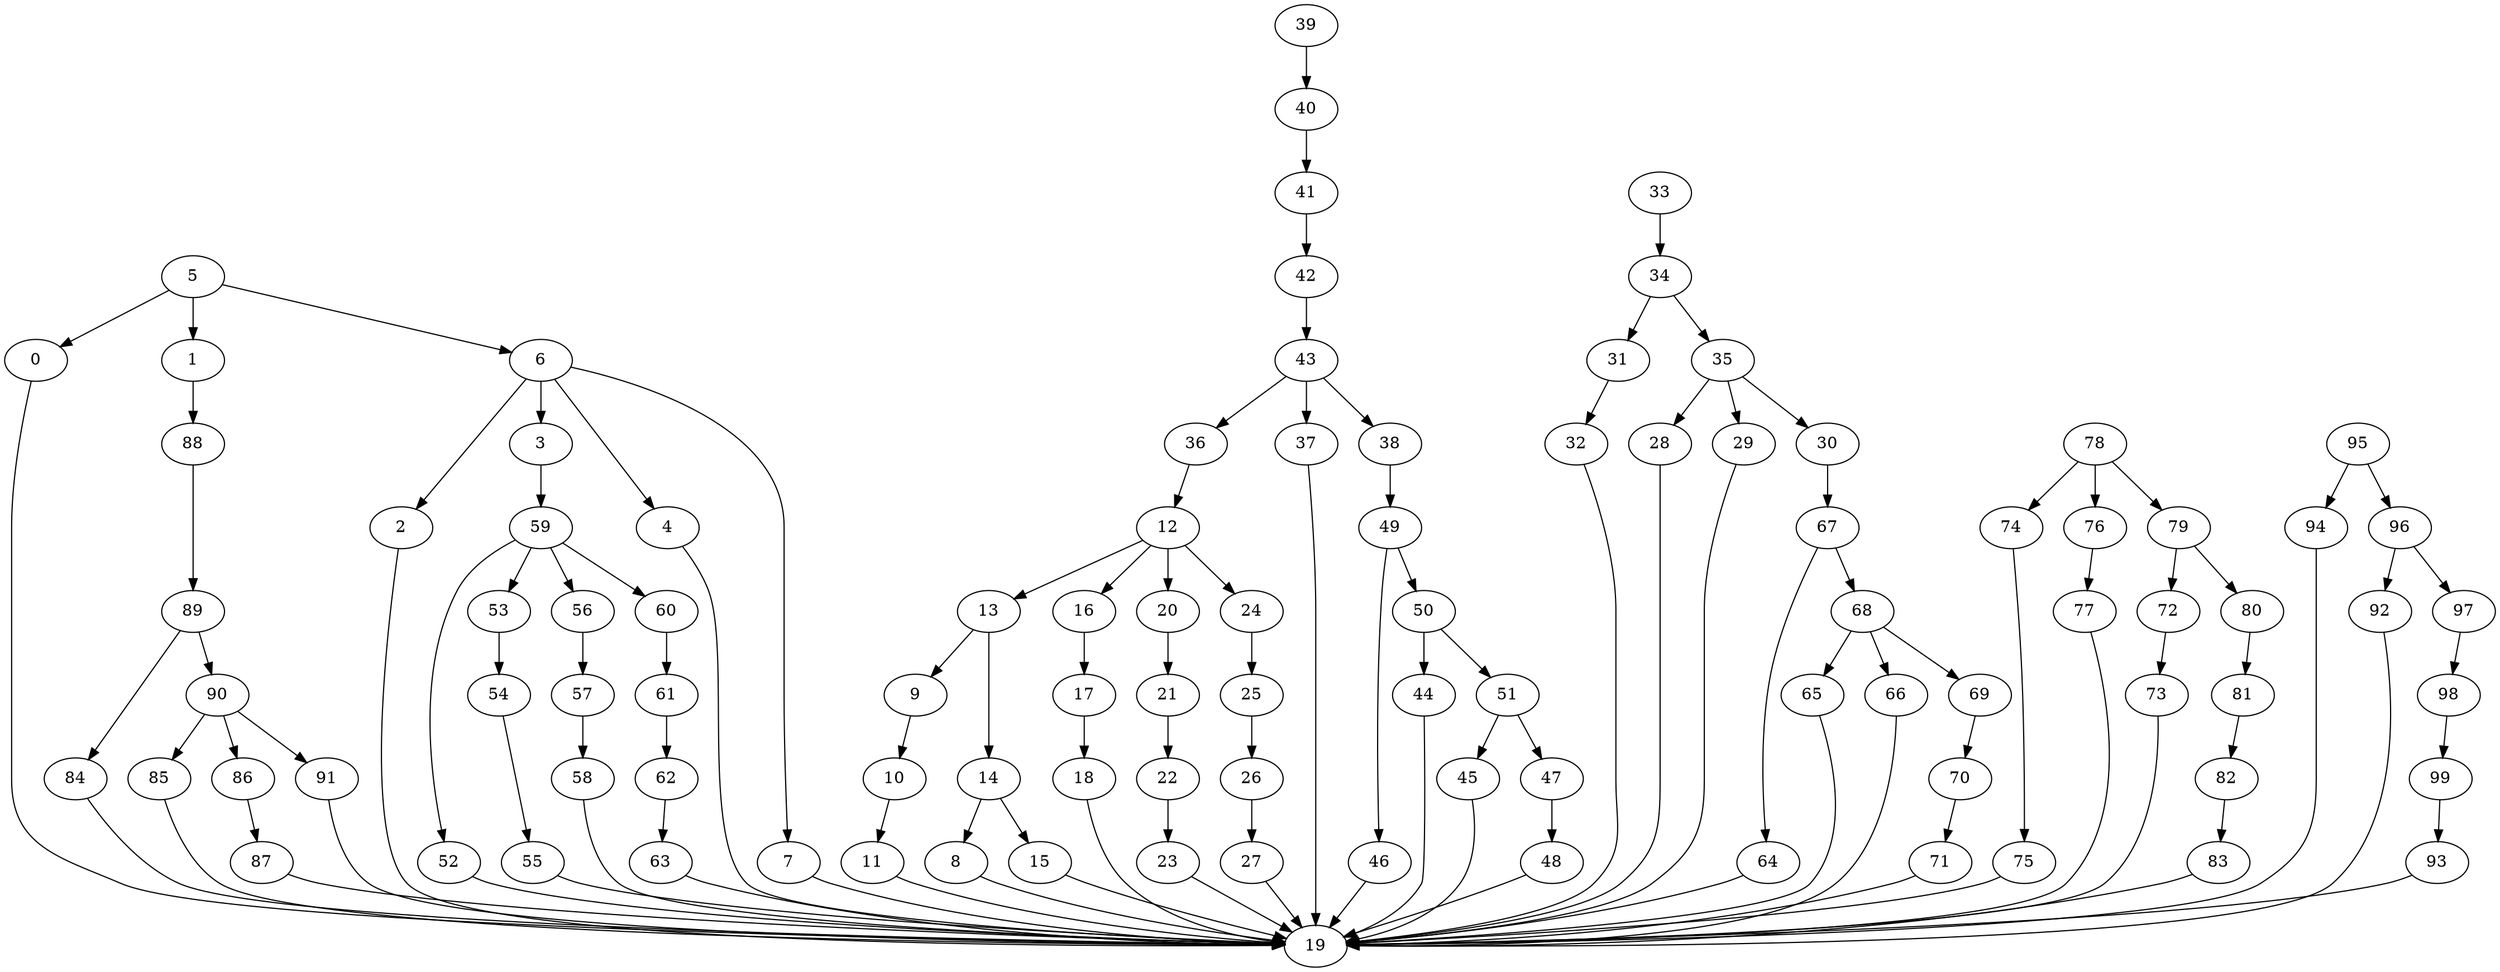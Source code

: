 strict digraph  {
0 [exec=160];
1 [exec=150];
2 [exec=180];
3 [exec=145];
4 [exec=189];
5 [exec=163];
6 [exec=178];
7 [exec=118];
8 [exec=193];
9 [exec=95];
10 [exec=110];
11 [exec=109];
12 [exec=56];
13 [exec=95];
14 [exec=133];
15 [exec=94];
16 [exec=84];
17 [exec=180];
18 [exec=180];
19 [exec=142];
20 [exec=181];
21 [exec=193];
22 [exec=96];
23 [exec=164];
24 [exec=156];
25 [exec=184];
26 [exec=143];
27 [exec=140];
28 [exec=177];
29 [exec=178];
30 [exec=181];
31 [exec=140];
32 [exec=166];
33 [exec=168];
34 [exec=139];
35 [exec=195];
36 [exec=92];
37 [exec=118];
38 [exec=172];
39 [exec=129];
40 [exec=127];
41 [exec=179];
42 [exec=193];
43 [exec=182];
44 [exec=69];
45 [exec=137];
46 [exec=52];
47 [exec=98];
48 [exec=77];
49 [exec=65];
50 [exec=197];
51 [exec=62];
52 [exec=112];
53 [exec=103];
54 [exec=65];
55 [exec=158];
56 [exec=58];
57 [exec=64];
58 [exec=142];
59 [exec=142];
60 [exec=94];
61 [exec=113];
62 [exec=56];
63 [exec=71];
64 [exec=115];
65 [exec=82];
66 [exec=90];
67 [exec=97];
68 [exec=183];
69 [exec=50];
70 [exec=148];
71 [exec=200];
72 [exec=78];
73 [exec=123];
74 [exec=136];
75 [exec=175];
76 [exec=57];
77 [exec=128];
78 [exec=164];
79 [exec=191];
80 [exec=61];
81 [exec=117];
82 [exec=152];
83 [exec=89];
84 [exec=164];
85 [exec=82];
86 [exec=182];
87 [exec=199];
88 [exec=150];
89 [exec=174];
90 [exec=181];
91 [exec=133];
92 [exec=64];
93 [exec=114];
94 [exec=58];
95 [exec=83];
96 [exec=91];
97 [exec=93];
98 [exec=74];
99 [exec=166];
0 -> 19  [comm=13];
1 -> 88  [comm=8];
2 -> 19  [comm=8];
3 -> 59  [comm=7];
4 -> 19  [comm=15];
5 -> 6  [comm=17];
5 -> 0  [comm=11];
5 -> 1  [comm=8];
6 -> 7  [comm=5];
6 -> 2  [comm=20];
6 -> 3  [comm=6];
6 -> 4  [comm=20];
7 -> 19  [comm=14];
8 -> 19  [comm=16];
9 -> 10  [comm=19];
10 -> 11  [comm=9];
11 -> 19  [comm=16];
12 -> 13  [comm=13];
12 -> 16  [comm=20];
12 -> 20  [comm=20];
12 -> 24  [comm=18];
13 -> 14  [comm=20];
13 -> 9  [comm=14];
14 -> 15  [comm=17];
14 -> 8  [comm=12];
15 -> 19  [comm=10];
16 -> 17  [comm=20];
17 -> 18  [comm=13];
18 -> 19  [comm=18];
20 -> 21  [comm=7];
21 -> 22  [comm=8];
22 -> 23  [comm=7];
23 -> 19  [comm=16];
24 -> 25  [comm=10];
25 -> 26  [comm=9];
26 -> 27  [comm=18];
27 -> 19  [comm=7];
28 -> 19  [comm=7];
29 -> 19  [comm=6];
30 -> 67  [comm=9];
31 -> 32  [comm=14];
32 -> 19  [comm=17];
33 -> 34  [comm=12];
34 -> 35  [comm=15];
34 -> 31  [comm=19];
35 -> 28  [comm=10];
35 -> 29  [comm=14];
35 -> 30  [comm=8];
36 -> 12  [comm=9];
37 -> 19  [comm=18];
38 -> 49  [comm=8];
39 -> 40  [comm=15];
40 -> 41  [comm=12];
41 -> 42  [comm=13];
42 -> 43  [comm=10];
43 -> 36  [comm=10];
43 -> 37  [comm=19];
43 -> 38  [comm=12];
44 -> 19  [comm=17];
45 -> 19  [comm=16];
46 -> 19  [comm=9];
47 -> 48  [comm=19];
48 -> 19  [comm=19];
49 -> 50  [comm=5];
49 -> 46  [comm=17];
50 -> 51  [comm=10];
50 -> 44  [comm=17];
51 -> 45  [comm=6];
51 -> 47  [comm=20];
52 -> 19  [comm=13];
53 -> 54  [comm=17];
54 -> 55  [comm=13];
55 -> 19  [comm=18];
56 -> 57  [comm=20];
57 -> 58  [comm=16];
58 -> 19  [comm=15];
59 -> 60  [comm=7];
59 -> 52  [comm=12];
59 -> 53  [comm=11];
59 -> 56  [comm=17];
60 -> 61  [comm=17];
61 -> 62  [comm=5];
62 -> 63  [comm=15];
63 -> 19  [comm=19];
64 -> 19  [comm=19];
65 -> 19  [comm=10];
66 -> 19  [comm=8];
67 -> 68  [comm=5];
67 -> 64  [comm=17];
68 -> 69  [comm=11];
68 -> 65  [comm=17];
68 -> 66  [comm=11];
69 -> 70  [comm=8];
70 -> 71  [comm=17];
71 -> 19  [comm=11];
72 -> 73  [comm=13];
73 -> 19  [comm=11];
74 -> 75  [comm=20];
75 -> 19  [comm=9];
76 -> 77  [comm=5];
77 -> 19  [comm=18];
78 -> 79  [comm=20];
78 -> 74  [comm=13];
78 -> 76  [comm=10];
79 -> 80  [comm=19];
79 -> 72  [comm=11];
80 -> 81  [comm=7];
81 -> 82  [comm=16];
82 -> 83  [comm=5];
83 -> 19  [comm=20];
84 -> 19  [comm=7];
85 -> 19  [comm=20];
86 -> 87  [comm=15];
87 -> 19  [comm=19];
88 -> 89  [comm=13];
89 -> 90  [comm=19];
89 -> 84  [comm=5];
90 -> 91  [comm=7];
90 -> 85  [comm=16];
90 -> 86  [comm=10];
91 -> 19  [comm=17];
92 -> 19  [comm=13];
93 -> 19  [comm=9];
94 -> 19  [comm=6];
95 -> 96  [comm=10];
95 -> 94  [comm=20];
96 -> 97  [comm=17];
96 -> 92  [comm=19];
97 -> 98  [comm=14];
98 -> 99  [comm=9];
99 -> 93  [comm=5];
}
